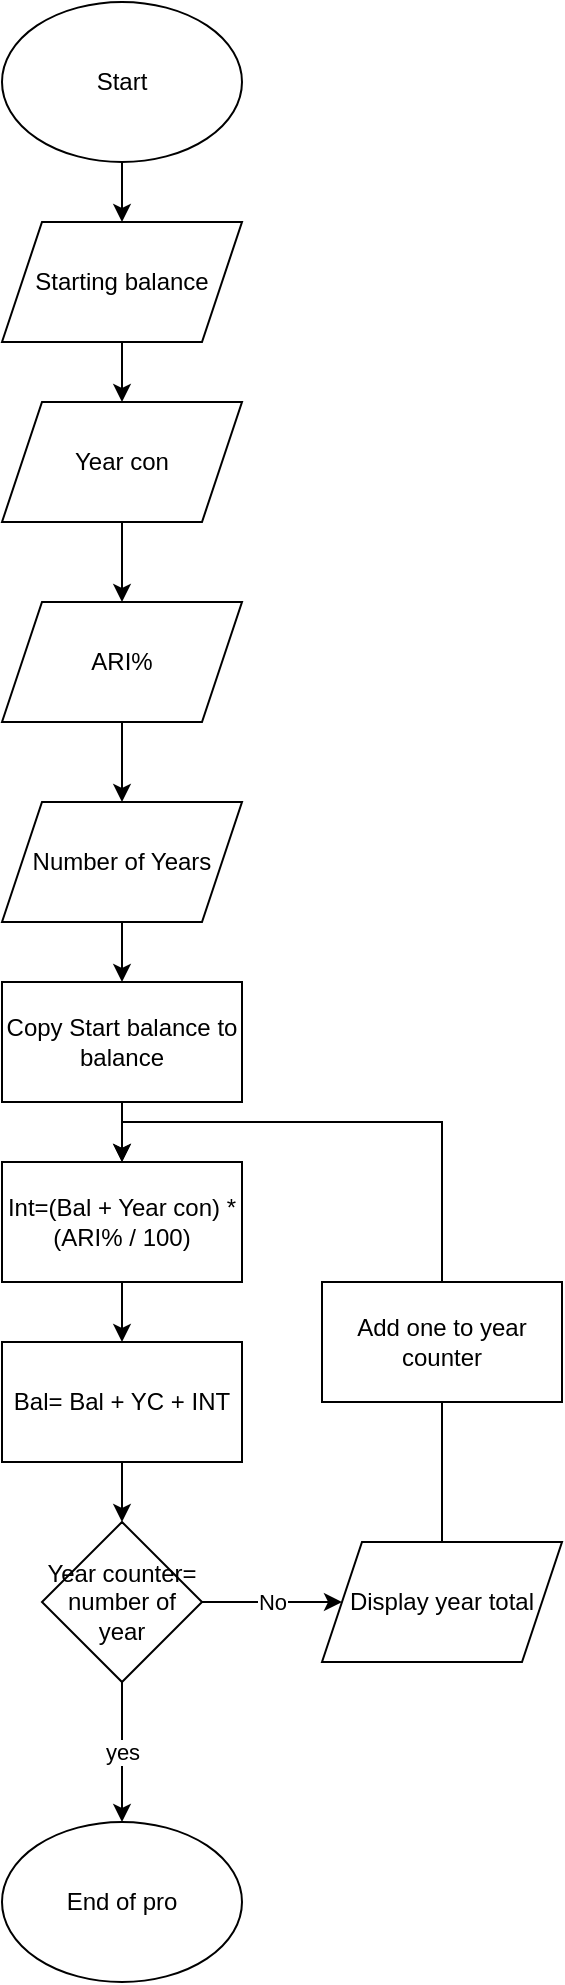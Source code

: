 <mxfile version="13.7.3" type="github">
  <diagram id="q1sX0XHCinENVLS0Z8PO" name="Page-1">
    <mxGraphModel dx="1888" dy="1648" grid="1" gridSize="10" guides="1" tooltips="1" connect="1" arrows="1" fold="1" page="1" pageScale="1" pageWidth="850" pageHeight="1100" math="0" shadow="0">
      <root>
        <mxCell id="0" />
        <mxCell id="1" parent="0" />
        <mxCell id="fMQO-DUGGEPsRweQEfmz-5" value="" style="edgeStyle=orthogonalEdgeStyle;rounded=0;orthogonalLoop=1;jettySize=auto;html=1;entryX=0.5;entryY=0;entryDx=0;entryDy=0;" parent="1" source="fMQO-DUGGEPsRweQEfmz-3" target="UCcUYj3M6VC5iTICgqAa-3" edge="1">
          <mxGeometry relative="1" as="geometry">
            <mxPoint x="-720" y="-930" as="targetPoint" />
          </mxGeometry>
        </mxCell>
        <mxCell id="fMQO-DUGGEPsRweQEfmz-3" value="Start" style="ellipse;whiteSpace=wrap;html=1;" parent="1" vertex="1">
          <mxGeometry x="-780" y="-1100" width="120" height="80" as="geometry" />
        </mxCell>
        <mxCell id="UCcUYj3M6VC5iTICgqAa-2" value="" style="edgeStyle=orthogonalEdgeStyle;rounded=0;orthogonalLoop=1;jettySize=auto;html=1;exitX=0.5;exitY=1;exitDx=0;exitDy=0;" edge="1" parent="1" source="UCcUYj3M6VC5iTICgqAa-3" target="UCcUYj3M6VC5iTICgqAa-1">
          <mxGeometry relative="1" as="geometry">
            <mxPoint x="-720" y="-870" as="sourcePoint" />
          </mxGeometry>
        </mxCell>
        <mxCell id="UCcUYj3M6VC5iTICgqAa-5" value="" style="edgeStyle=orthogonalEdgeStyle;rounded=0;orthogonalLoop=1;jettySize=auto;html=1;" edge="1" parent="1" source="UCcUYj3M6VC5iTICgqAa-1" target="UCcUYj3M6VC5iTICgqAa-6">
          <mxGeometry relative="1" as="geometry">
            <mxPoint x="-720" y="-690" as="targetPoint" />
          </mxGeometry>
        </mxCell>
        <mxCell id="UCcUYj3M6VC5iTICgqAa-1" value="Year con" style="shape=parallelogram;perimeter=parallelogramPerimeter;whiteSpace=wrap;html=1;fixedSize=1;" vertex="1" parent="1">
          <mxGeometry x="-780" y="-900" width="120" height="60" as="geometry" />
        </mxCell>
        <mxCell id="UCcUYj3M6VC5iTICgqAa-3" value="Starting balance" style="shape=parallelogram;perimeter=parallelogramPerimeter;whiteSpace=wrap;html=1;fixedSize=1;" vertex="1" parent="1">
          <mxGeometry x="-780" y="-990" width="120" height="60" as="geometry" />
        </mxCell>
        <mxCell id="UCcUYj3M6VC5iTICgqAa-11" value="" style="edgeStyle=orthogonalEdgeStyle;rounded=0;orthogonalLoop=1;jettySize=auto;html=1;" edge="1" parent="1" source="UCcUYj3M6VC5iTICgqAa-6" target="UCcUYj3M6VC5iTICgqAa-10">
          <mxGeometry relative="1" as="geometry" />
        </mxCell>
        <mxCell id="UCcUYj3M6VC5iTICgqAa-6" value="ARI%" style="shape=parallelogram;perimeter=parallelogramPerimeter;whiteSpace=wrap;html=1;fixedSize=1;" vertex="1" parent="1">
          <mxGeometry x="-780" y="-800" width="120" height="60" as="geometry" />
        </mxCell>
        <mxCell id="UCcUYj3M6VC5iTICgqAa-13" value="" style="edgeStyle=orthogonalEdgeStyle;rounded=0;orthogonalLoop=1;jettySize=auto;html=1;" edge="1" parent="1" source="UCcUYj3M6VC5iTICgqAa-10" target="UCcUYj3M6VC5iTICgqAa-12">
          <mxGeometry relative="1" as="geometry" />
        </mxCell>
        <mxCell id="UCcUYj3M6VC5iTICgqAa-10" value="Number of Years" style="shape=parallelogram;perimeter=parallelogramPerimeter;whiteSpace=wrap;html=1;fixedSize=1;" vertex="1" parent="1">
          <mxGeometry x="-780" y="-700" width="120" height="60" as="geometry" />
        </mxCell>
        <mxCell id="UCcUYj3M6VC5iTICgqAa-15" value="" style="edgeStyle=orthogonalEdgeStyle;rounded=0;orthogonalLoop=1;jettySize=auto;html=1;" edge="1" parent="1" source="UCcUYj3M6VC5iTICgqAa-12" target="UCcUYj3M6VC5iTICgqAa-14">
          <mxGeometry relative="1" as="geometry" />
        </mxCell>
        <mxCell id="UCcUYj3M6VC5iTICgqAa-12" value="Copy Start balance to balance" style="whiteSpace=wrap;html=1;" vertex="1" parent="1">
          <mxGeometry x="-780" y="-610" width="120" height="60" as="geometry" />
        </mxCell>
        <mxCell id="UCcUYj3M6VC5iTICgqAa-17" value="" style="edgeStyle=orthogonalEdgeStyle;rounded=0;orthogonalLoop=1;jettySize=auto;html=1;" edge="1" parent="1" source="UCcUYj3M6VC5iTICgqAa-14" target="UCcUYj3M6VC5iTICgqAa-16">
          <mxGeometry relative="1" as="geometry" />
        </mxCell>
        <mxCell id="UCcUYj3M6VC5iTICgqAa-14" value="Int=(Bal + Year con) * (ARI% / 100)" style="whiteSpace=wrap;html=1;" vertex="1" parent="1">
          <mxGeometry x="-780" y="-520" width="120" height="60" as="geometry" />
        </mxCell>
        <mxCell id="UCcUYj3M6VC5iTICgqAa-19" value="" style="edgeStyle=orthogonalEdgeStyle;rounded=0;orthogonalLoop=1;jettySize=auto;html=1;" edge="1" parent="1" source="UCcUYj3M6VC5iTICgqAa-16" target="UCcUYj3M6VC5iTICgqAa-18">
          <mxGeometry relative="1" as="geometry" />
        </mxCell>
        <mxCell id="UCcUYj3M6VC5iTICgqAa-16" value="Bal= Bal + YC + INT" style="whiteSpace=wrap;html=1;" vertex="1" parent="1">
          <mxGeometry x="-780" y="-430" width="120" height="60" as="geometry" />
        </mxCell>
        <mxCell id="UCcUYj3M6VC5iTICgqAa-21" value="yes" style="edgeStyle=orthogonalEdgeStyle;rounded=0;orthogonalLoop=1;jettySize=auto;html=1;" edge="1" parent="1" source="UCcUYj3M6VC5iTICgqAa-18" target="UCcUYj3M6VC5iTICgqAa-20">
          <mxGeometry relative="1" as="geometry" />
        </mxCell>
        <mxCell id="UCcUYj3M6VC5iTICgqAa-23" value="No" style="edgeStyle=orthogonalEdgeStyle;rounded=0;orthogonalLoop=1;jettySize=auto;html=1;" edge="1" parent="1" source="UCcUYj3M6VC5iTICgqAa-18" target="UCcUYj3M6VC5iTICgqAa-22">
          <mxGeometry relative="1" as="geometry" />
        </mxCell>
        <mxCell id="UCcUYj3M6VC5iTICgqAa-18" value="Year counter= number of year" style="rhombus;whiteSpace=wrap;html=1;" vertex="1" parent="1">
          <mxGeometry x="-760" y="-340" width="80" height="80" as="geometry" />
        </mxCell>
        <mxCell id="UCcUYj3M6VC5iTICgqAa-20" value="End of pro" style="ellipse;whiteSpace=wrap;html=1;" vertex="1" parent="1">
          <mxGeometry x="-780" y="-190" width="120" height="80" as="geometry" />
        </mxCell>
        <mxCell id="UCcUYj3M6VC5iTICgqAa-24" style="edgeStyle=orthogonalEdgeStyle;rounded=0;orthogonalLoop=1;jettySize=auto;html=1;entryX=0.5;entryY=0;entryDx=0;entryDy=0;" edge="1" parent="1" source="UCcUYj3M6VC5iTICgqAa-22" target="UCcUYj3M6VC5iTICgqAa-14">
          <mxGeometry relative="1" as="geometry">
            <Array as="points">
              <mxPoint x="-560" y="-540" />
              <mxPoint x="-720" y="-540" />
            </Array>
          </mxGeometry>
        </mxCell>
        <mxCell id="UCcUYj3M6VC5iTICgqAa-22" value="Display year total" style="shape=parallelogram;perimeter=parallelogramPerimeter;whiteSpace=wrap;html=1;fixedSize=1;" vertex="1" parent="1">
          <mxGeometry x="-620" y="-330" width="120" height="60" as="geometry" />
        </mxCell>
        <mxCell id="UCcUYj3M6VC5iTICgqAa-25" value="Add one to year counter" style="rounded=0;whiteSpace=wrap;html=1;" vertex="1" parent="1">
          <mxGeometry x="-620" y="-460" width="120" height="60" as="geometry" />
        </mxCell>
      </root>
    </mxGraphModel>
  </diagram>
</mxfile>

